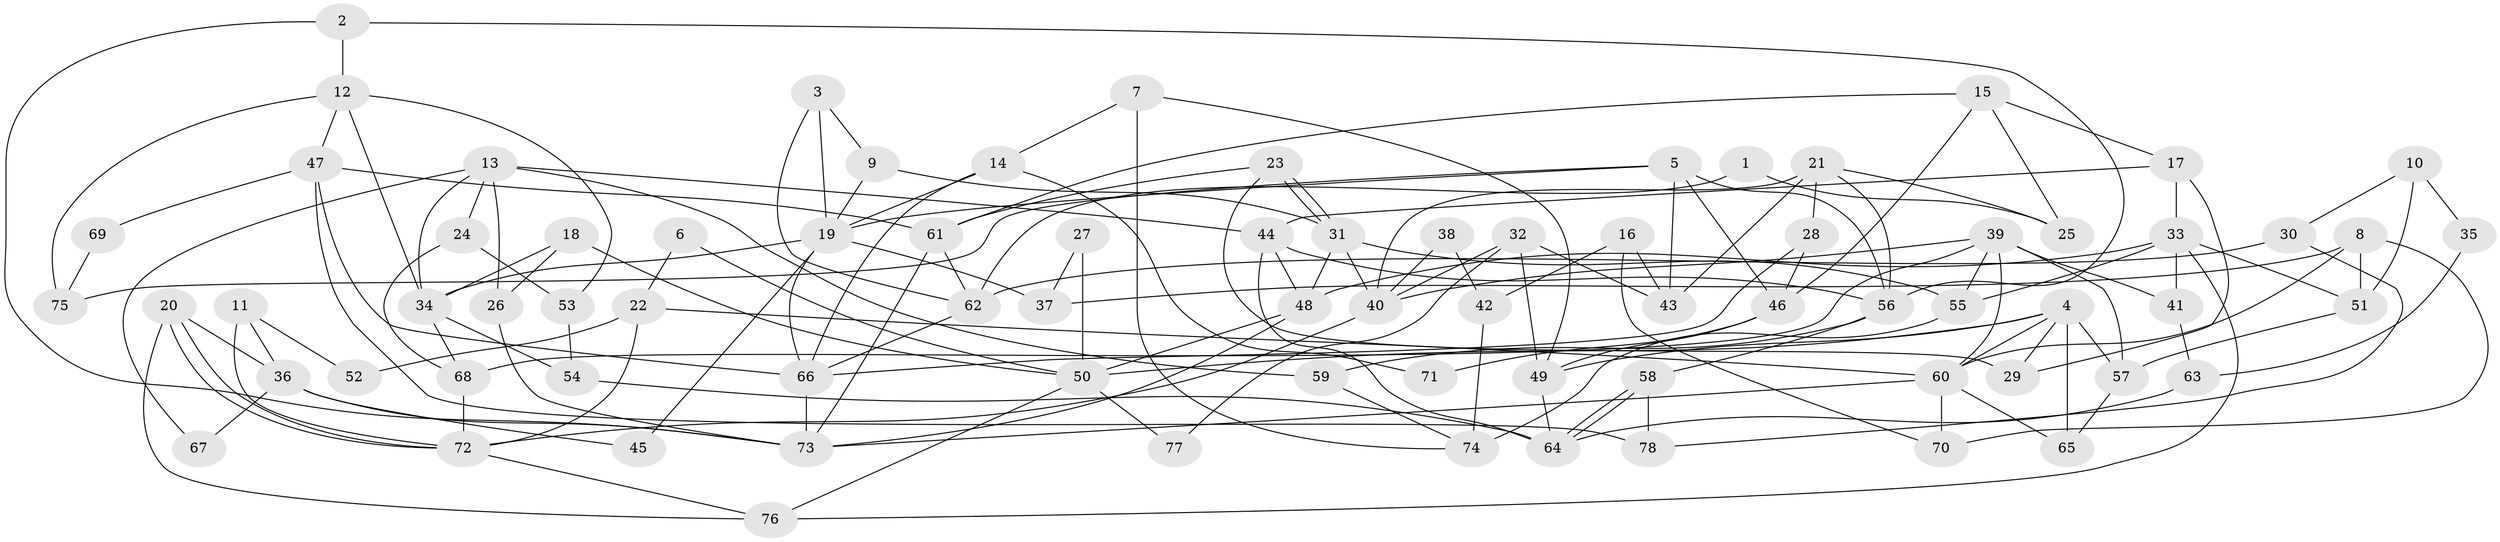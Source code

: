 // coarse degree distribution, {2: 0.08333333333333333, 10: 0.16666666666666666, 8: 0.041666666666666664, 6: 0.08333333333333333, 5: 0.20833333333333334, 3: 0.16666666666666666, 4: 0.125, 11: 0.08333333333333333, 7: 0.041666666666666664}
// Generated by graph-tools (version 1.1) at 2025/51/03/04/25 22:51:21]
// undirected, 78 vertices, 156 edges
graph export_dot {
  node [color=gray90,style=filled];
  1;
  2;
  3;
  4;
  5;
  6;
  7;
  8;
  9;
  10;
  11;
  12;
  13;
  14;
  15;
  16;
  17;
  18;
  19;
  20;
  21;
  22;
  23;
  24;
  25;
  26;
  27;
  28;
  29;
  30;
  31;
  32;
  33;
  34;
  35;
  36;
  37;
  38;
  39;
  40;
  41;
  42;
  43;
  44;
  45;
  46;
  47;
  48;
  49;
  50;
  51;
  52;
  53;
  54;
  55;
  56;
  57;
  58;
  59;
  60;
  61;
  62;
  63;
  64;
  65;
  66;
  67;
  68;
  69;
  70;
  71;
  72;
  73;
  74;
  75;
  76;
  77;
  78;
  1 -- 25;
  1 -- 62;
  2 -- 12;
  2 -- 73;
  2 -- 56;
  3 -- 19;
  3 -- 9;
  3 -- 62;
  4 -- 49;
  4 -- 65;
  4 -- 29;
  4 -- 50;
  4 -- 57;
  4 -- 60;
  5 -- 56;
  5 -- 46;
  5 -- 19;
  5 -- 43;
  5 -- 75;
  6 -- 50;
  6 -- 22;
  7 -- 49;
  7 -- 14;
  7 -- 74;
  8 -- 60;
  8 -- 51;
  8 -- 37;
  8 -- 70;
  9 -- 31;
  9 -- 19;
  10 -- 51;
  10 -- 30;
  10 -- 35;
  11 -- 72;
  11 -- 36;
  11 -- 52;
  12 -- 34;
  12 -- 47;
  12 -- 53;
  12 -- 75;
  13 -- 34;
  13 -- 44;
  13 -- 24;
  13 -- 26;
  13 -- 59;
  13 -- 67;
  14 -- 19;
  14 -- 66;
  14 -- 71;
  15 -- 61;
  15 -- 17;
  15 -- 25;
  15 -- 46;
  16 -- 70;
  16 -- 43;
  16 -- 42;
  17 -- 44;
  17 -- 33;
  17 -- 29;
  18 -- 26;
  18 -- 50;
  18 -- 34;
  19 -- 34;
  19 -- 37;
  19 -- 45;
  19 -- 66;
  20 -- 72;
  20 -- 72;
  20 -- 76;
  20 -- 36;
  21 -- 43;
  21 -- 56;
  21 -- 25;
  21 -- 28;
  21 -- 40;
  22 -- 60;
  22 -- 72;
  22 -- 52;
  23 -- 31;
  23 -- 31;
  23 -- 29;
  23 -- 61;
  24 -- 68;
  24 -- 53;
  26 -- 73;
  27 -- 50;
  27 -- 37;
  28 -- 66;
  28 -- 46;
  30 -- 62;
  30 -- 78;
  31 -- 40;
  31 -- 48;
  31 -- 55;
  32 -- 40;
  32 -- 49;
  32 -- 43;
  32 -- 77;
  33 -- 48;
  33 -- 76;
  33 -- 41;
  33 -- 51;
  33 -- 55;
  34 -- 54;
  34 -- 68;
  35 -- 63;
  36 -- 73;
  36 -- 45;
  36 -- 67;
  38 -- 42;
  38 -- 40;
  39 -- 55;
  39 -- 40;
  39 -- 41;
  39 -- 57;
  39 -- 60;
  39 -- 68;
  40 -- 72;
  41 -- 63;
  42 -- 74;
  44 -- 48;
  44 -- 56;
  44 -- 64;
  46 -- 49;
  46 -- 71;
  47 -- 66;
  47 -- 61;
  47 -- 69;
  47 -- 78;
  48 -- 73;
  48 -- 50;
  49 -- 64;
  50 -- 76;
  50 -- 77;
  51 -- 57;
  53 -- 54;
  54 -- 64;
  55 -- 74;
  56 -- 59;
  56 -- 58;
  57 -- 65;
  58 -- 64;
  58 -- 64;
  58 -- 78;
  59 -- 74;
  60 -- 65;
  60 -- 70;
  60 -- 73;
  61 -- 62;
  61 -- 73;
  62 -- 66;
  63 -- 64;
  66 -- 73;
  68 -- 72;
  69 -- 75;
  72 -- 76;
}

